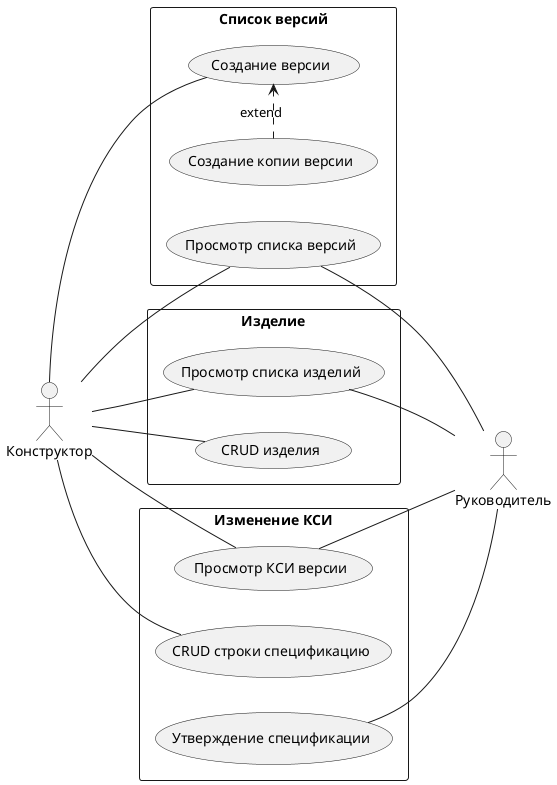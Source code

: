 @startuml

left to right direction

actor "Конструктор" as engineer
actor "Руководитель" as chief


rectangle "Изделие" {
    "Просмотр списка изделий" as (item_list)
    "CRUD изделия" as (item_crud)
}

rectangle "Список версий" {
    "Просмотр списка версий" as (ebomRevision_list)
    "Создание версии" as (ebomRevision_create)
    "Создание копии версии" as (ebomRevision_copy)
    (ebomRevision_copy) .> (ebomRevision_create) : extend
}

rectangle "Изменение КСИ" {
    "Просмотр КСИ версии" as (ebom_view)
    "CRUD строки спецификацию" as (ebomLine_crud)
    "Утверждение спецификации" as (ebom_approve)
}

engineer -- item_list
engineer -- item_crud
engineer -- ebomRevision_list
engineer -- ebomRevision_create
engineer -- ebom_view
engineer -- ebomLine_crud

item_list -- chief
ebomRevision_list -- chief
ebom_view -- chief
ebom_approve -- chief

@enduml